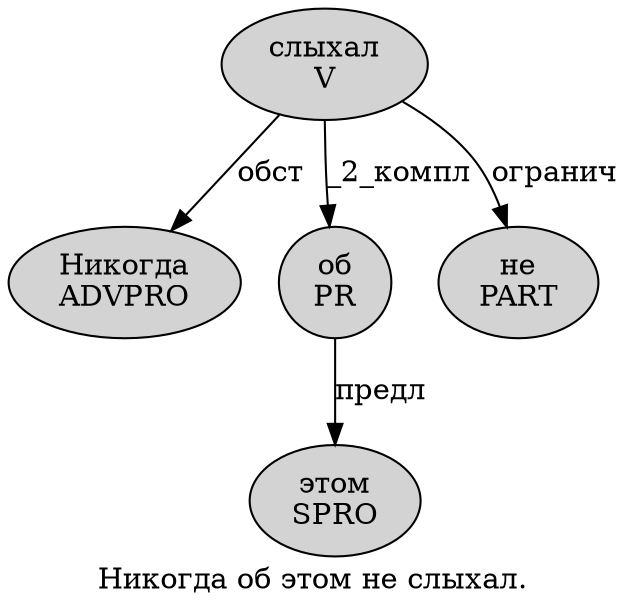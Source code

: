 digraph SENTENCE_3323 {
	graph [label="Никогда об этом не слыхал."]
	node [style=filled]
		0 [label="Никогда
ADVPRO" color="" fillcolor=lightgray penwidth=1 shape=ellipse]
		1 [label="об
PR" color="" fillcolor=lightgray penwidth=1 shape=ellipse]
		2 [label="этом
SPRO" color="" fillcolor=lightgray penwidth=1 shape=ellipse]
		3 [label="не
PART" color="" fillcolor=lightgray penwidth=1 shape=ellipse]
		4 [label="слыхал
V" color="" fillcolor=lightgray penwidth=1 shape=ellipse]
			1 -> 2 [label="предл"]
			4 -> 0 [label="обст"]
			4 -> 1 [label="_2_компл"]
			4 -> 3 [label="огранич"]
}